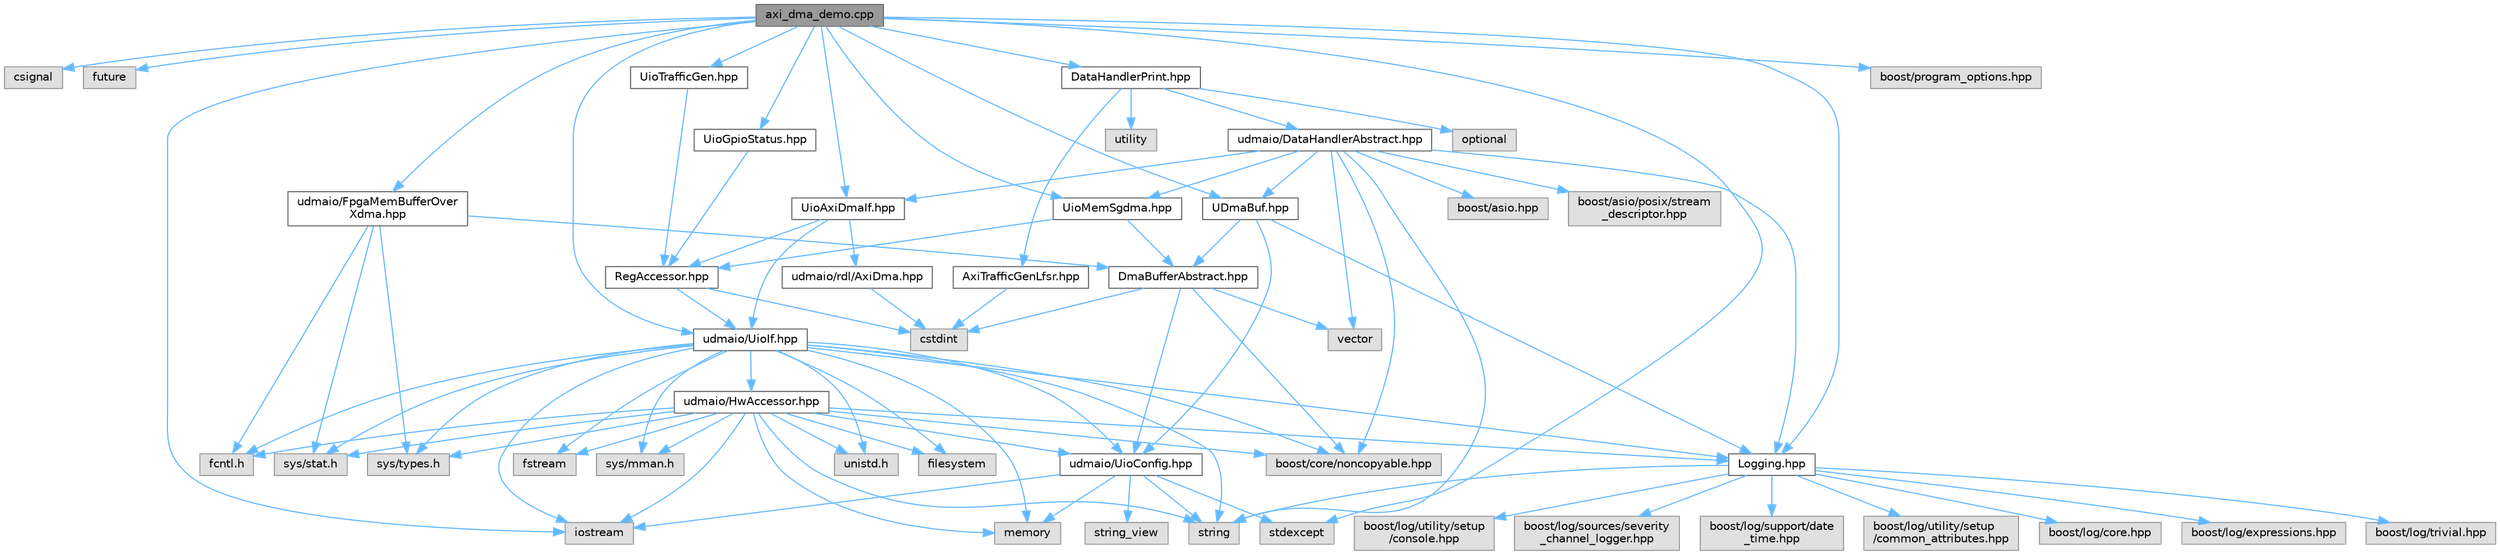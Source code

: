 digraph "axi_dma_demo.cpp"
{
 // INTERACTIVE_SVG=YES
 // LATEX_PDF_SIZE
  bgcolor="transparent";
  edge [fontname=Helvetica,fontsize=10,labelfontname=Helvetica,labelfontsize=10];
  node [fontname=Helvetica,fontsize=10,shape=box,height=0.2,width=0.4];
  Node1 [label="axi_dma_demo.cpp",height=0.2,width=0.4,color="gray40", fillcolor="grey60", style="filled", fontcolor="black",tooltip=" "];
  Node1 -> Node2 [color="steelblue1",style="solid"];
  Node2 [label="csignal",height=0.2,width=0.4,color="grey60", fillcolor="#E0E0E0", style="filled",tooltip=" "];
  Node1 -> Node3 [color="steelblue1",style="solid"];
  Node3 [label="future",height=0.2,width=0.4,color="grey60", fillcolor="#E0E0E0", style="filled",tooltip=" "];
  Node1 -> Node4 [color="steelblue1",style="solid"];
  Node4 [label="iostream",height=0.2,width=0.4,color="grey60", fillcolor="#E0E0E0", style="filled",tooltip=" "];
  Node1 -> Node5 [color="steelblue1",style="solid"];
  Node5 [label="stdexcept",height=0.2,width=0.4,color="grey60", fillcolor="#E0E0E0", style="filled",tooltip=" "];
  Node1 -> Node6 [color="steelblue1",style="solid"];
  Node6 [label="DataHandlerPrint.hpp",height=0.2,width=0.4,color="grey40", fillcolor="white", style="filled",URL="$_data_handler_print_8hpp.html",tooltip=" "];
  Node6 -> Node7 [color="steelblue1",style="solid"];
  Node7 [label="optional",height=0.2,width=0.4,color="grey60", fillcolor="#E0E0E0", style="filled",tooltip=" "];
  Node6 -> Node8 [color="steelblue1",style="solid"];
  Node8 [label="utility",height=0.2,width=0.4,color="grey60", fillcolor="#E0E0E0", style="filled",tooltip=" "];
  Node6 -> Node9 [color="steelblue1",style="solid"];
  Node9 [label="AxiTrafficGenLfsr.hpp",height=0.2,width=0.4,color="grey40", fillcolor="white", style="filled",URL="$_axi_traffic_gen_lfsr_8hpp.html",tooltip=" "];
  Node9 -> Node10 [color="steelblue1",style="solid"];
  Node10 [label="cstdint",height=0.2,width=0.4,color="grey60", fillcolor="#E0E0E0", style="filled",tooltip=" "];
  Node6 -> Node11 [color="steelblue1",style="solid"];
  Node11 [label="udmaio/DataHandlerAbstract.hpp",height=0.2,width=0.4,color="grey40", fillcolor="white", style="filled",URL="$_data_handler_abstract_8hpp.html",tooltip=" "];
  Node11 -> Node12 [color="steelblue1",style="solid"];
  Node12 [label="string",height=0.2,width=0.4,color="grey60", fillcolor="#E0E0E0", style="filled",tooltip=" "];
  Node11 -> Node13 [color="steelblue1",style="solid"];
  Node13 [label="vector",height=0.2,width=0.4,color="grey60", fillcolor="#E0E0E0", style="filled",tooltip=" "];
  Node11 -> Node14 [color="steelblue1",style="solid"];
  Node14 [label="boost/asio.hpp",height=0.2,width=0.4,color="grey60", fillcolor="#E0E0E0", style="filled",tooltip=" "];
  Node11 -> Node15 [color="steelblue1",style="solid"];
  Node15 [label="boost/core/noncopyable.hpp",height=0.2,width=0.4,color="grey60", fillcolor="#E0E0E0", style="filled",tooltip=" "];
  Node11 -> Node16 [color="steelblue1",style="solid"];
  Node16 [label="Logging.hpp",height=0.2,width=0.4,color="grey40", fillcolor="white", style="filled",URL="$_logging_8hpp.html",tooltip=" "];
  Node16 -> Node12 [color="steelblue1",style="solid"];
  Node16 -> Node17 [color="steelblue1",style="solid"];
  Node17 [label="boost/log/core.hpp",height=0.2,width=0.4,color="grey60", fillcolor="#E0E0E0", style="filled",tooltip=" "];
  Node16 -> Node18 [color="steelblue1",style="solid"];
  Node18 [label="boost/log/expressions.hpp",height=0.2,width=0.4,color="grey60", fillcolor="#E0E0E0", style="filled",tooltip=" "];
  Node16 -> Node19 [color="steelblue1",style="solid"];
  Node19 [label="boost/log/trivial.hpp",height=0.2,width=0.4,color="grey60", fillcolor="#E0E0E0", style="filled",tooltip=" "];
  Node16 -> Node20 [color="steelblue1",style="solid"];
  Node20 [label="boost/log/utility/setup\l/console.hpp",height=0.2,width=0.4,color="grey60", fillcolor="#E0E0E0", style="filled",tooltip=" "];
  Node16 -> Node21 [color="steelblue1",style="solid"];
  Node21 [label="boost/log/sources/severity\l_channel_logger.hpp",height=0.2,width=0.4,color="grey60", fillcolor="#E0E0E0", style="filled",tooltip=" "];
  Node16 -> Node22 [color="steelblue1",style="solid"];
  Node22 [label="boost/log/support/date\l_time.hpp",height=0.2,width=0.4,color="grey60", fillcolor="#E0E0E0", style="filled",tooltip=" "];
  Node16 -> Node23 [color="steelblue1",style="solid"];
  Node23 [label="boost/log/utility/setup\l/common_attributes.hpp",height=0.2,width=0.4,color="grey60", fillcolor="#E0E0E0", style="filled",tooltip=" "];
  Node11 -> Node24 [color="steelblue1",style="solid"];
  Node24 [label="UDmaBuf.hpp",height=0.2,width=0.4,color="grey40", fillcolor="white", style="filled",URL="$_u_dma_buf_8hpp.html",tooltip=" "];
  Node24 -> Node25 [color="steelblue1",style="solid"];
  Node25 [label="DmaBufferAbstract.hpp",height=0.2,width=0.4,color="grey40", fillcolor="white", style="filled",URL="$_dma_buffer_abstract_8hpp.html",tooltip=" "];
  Node25 -> Node10 [color="steelblue1",style="solid"];
  Node25 -> Node13 [color="steelblue1",style="solid"];
  Node25 -> Node15 [color="steelblue1",style="solid"];
  Node25 -> Node26 [color="steelblue1",style="solid"];
  Node26 [label="udmaio/UioConfig.hpp",height=0.2,width=0.4,color="grey40", fillcolor="white", style="filled",URL="$_uio_config_8hpp.html",tooltip=" "];
  Node26 -> Node4 [color="steelblue1",style="solid"];
  Node26 -> Node27 [color="steelblue1",style="solid"];
  Node27 [label="memory",height=0.2,width=0.4,color="grey60", fillcolor="#E0E0E0", style="filled",tooltip=" "];
  Node26 -> Node5 [color="steelblue1",style="solid"];
  Node26 -> Node12 [color="steelblue1",style="solid"];
  Node26 -> Node28 [color="steelblue1",style="solid"];
  Node28 [label="string_view",height=0.2,width=0.4,color="grey60", fillcolor="#E0E0E0", style="filled",tooltip=" "];
  Node24 -> Node16 [color="steelblue1",style="solid"];
  Node24 -> Node26 [color="steelblue1",style="solid"];
  Node11 -> Node29 [color="steelblue1",style="solid"];
  Node29 [label="UioAxiDmaIf.hpp",height=0.2,width=0.4,color="grey40", fillcolor="white", style="filled",URL="$_uio_axi_dma_if_8hpp.html",tooltip=" "];
  Node29 -> Node30 [color="steelblue1",style="solid"];
  Node30 [label="RegAccessor.hpp",height=0.2,width=0.4,color="grey40", fillcolor="white", style="filled",URL="$_reg_accessor_8hpp.html",tooltip=" "];
  Node30 -> Node10 [color="steelblue1",style="solid"];
  Node30 -> Node31 [color="steelblue1",style="solid"];
  Node31 [label="udmaio/UioIf.hpp",height=0.2,width=0.4,color="grey40", fillcolor="white", style="filled",URL="$_uio_if_8hpp.html",tooltip=" "];
  Node31 -> Node32 [color="steelblue1",style="solid"];
  Node32 [label="filesystem",height=0.2,width=0.4,color="grey60", fillcolor="#E0E0E0", style="filled",tooltip=" "];
  Node31 -> Node33 [color="steelblue1",style="solid"];
  Node33 [label="fstream",height=0.2,width=0.4,color="grey60", fillcolor="#E0E0E0", style="filled",tooltip=" "];
  Node31 -> Node4 [color="steelblue1",style="solid"];
  Node31 -> Node27 [color="steelblue1",style="solid"];
  Node31 -> Node12 [color="steelblue1",style="solid"];
  Node31 -> Node15 [color="steelblue1",style="solid"];
  Node31 -> Node34 [color="steelblue1",style="solid"];
  Node34 [label="fcntl.h",height=0.2,width=0.4,color="grey60", fillcolor="#E0E0E0", style="filled",tooltip=" "];
  Node31 -> Node35 [color="steelblue1",style="solid"];
  Node35 [label="sys/mman.h",height=0.2,width=0.4,color="grey60", fillcolor="#E0E0E0", style="filled",tooltip=" "];
  Node31 -> Node36 [color="steelblue1",style="solid"];
  Node36 [label="sys/stat.h",height=0.2,width=0.4,color="grey60", fillcolor="#E0E0E0", style="filled",tooltip=" "];
  Node31 -> Node37 [color="steelblue1",style="solid"];
  Node37 [label="sys/types.h",height=0.2,width=0.4,color="grey60", fillcolor="#E0E0E0", style="filled",tooltip=" "];
  Node31 -> Node38 [color="steelblue1",style="solid"];
  Node38 [label="unistd.h",height=0.2,width=0.4,color="grey60", fillcolor="#E0E0E0", style="filled",tooltip=" "];
  Node31 -> Node39 [color="steelblue1",style="solid"];
  Node39 [label="udmaio/HwAccessor.hpp",height=0.2,width=0.4,color="grey40", fillcolor="white", style="filled",URL="$_hw_accessor_8hpp.html",tooltip=" "];
  Node39 -> Node32 [color="steelblue1",style="solid"];
  Node39 -> Node33 [color="steelblue1",style="solid"];
  Node39 -> Node4 [color="steelblue1",style="solid"];
  Node39 -> Node27 [color="steelblue1",style="solid"];
  Node39 -> Node12 [color="steelblue1",style="solid"];
  Node39 -> Node15 [color="steelblue1",style="solid"];
  Node39 -> Node34 [color="steelblue1",style="solid"];
  Node39 -> Node35 [color="steelblue1",style="solid"];
  Node39 -> Node36 [color="steelblue1",style="solid"];
  Node39 -> Node37 [color="steelblue1",style="solid"];
  Node39 -> Node38 [color="steelblue1",style="solid"];
  Node39 -> Node16 [color="steelblue1",style="solid"];
  Node39 -> Node26 [color="steelblue1",style="solid"];
  Node31 -> Node16 [color="steelblue1",style="solid"];
  Node31 -> Node26 [color="steelblue1",style="solid"];
  Node29 -> Node31 [color="steelblue1",style="solid"];
  Node29 -> Node40 [color="steelblue1",style="solid"];
  Node40 [label="udmaio/rdl/AxiDma.hpp",height=0.2,width=0.4,color="grey40", fillcolor="white", style="filled",URL="$_axi_dma_8hpp.html",tooltip=" "];
  Node40 -> Node10 [color="steelblue1",style="solid"];
  Node11 -> Node41 [color="steelblue1",style="solid"];
  Node41 [label="UioMemSgdma.hpp",height=0.2,width=0.4,color="grey40", fillcolor="white", style="filled",URL="$_uio_mem_sgdma_8hpp.html",tooltip=" "];
  Node41 -> Node25 [color="steelblue1",style="solid"];
  Node41 -> Node30 [color="steelblue1",style="solid"];
  Node11 -> Node42 [color="steelblue1",style="solid"];
  Node42 [label="boost/asio/posix/stream\l_descriptor.hpp",height=0.2,width=0.4,color="grey60", fillcolor="#E0E0E0", style="filled",tooltip=" "];
  Node1 -> Node43 [color="steelblue1",style="solid"];
  Node43 [label="UioGpioStatus.hpp",height=0.2,width=0.4,color="grey40", fillcolor="white", style="filled",URL="$_uio_gpio_status_8hpp.html",tooltip=" "];
  Node43 -> Node30 [color="steelblue1",style="solid"];
  Node1 -> Node44 [color="steelblue1",style="solid"];
  Node44 [label="UioTrafficGen.hpp",height=0.2,width=0.4,color="grey40", fillcolor="white", style="filled",URL="$_uio_traffic_gen_8hpp.html",tooltip=" "];
  Node44 -> Node30 [color="steelblue1",style="solid"];
  Node1 -> Node45 [color="steelblue1",style="solid"];
  Node45 [label="udmaio/FpgaMemBufferOver\lXdma.hpp",height=0.2,width=0.4,color="grey40", fillcolor="white", style="filled",URL="$_fpga_mem_buffer_over_xdma_8hpp.html",tooltip=" "];
  Node45 -> Node34 [color="steelblue1",style="solid"];
  Node45 -> Node36 [color="steelblue1",style="solid"];
  Node45 -> Node37 [color="steelblue1",style="solid"];
  Node45 -> Node25 [color="steelblue1",style="solid"];
  Node1 -> Node16 [color="steelblue1",style="solid"];
  Node1 -> Node24 [color="steelblue1",style="solid"];
  Node1 -> Node29 [color="steelblue1",style="solid"];
  Node1 -> Node31 [color="steelblue1",style="solid"];
  Node1 -> Node41 [color="steelblue1",style="solid"];
  Node1 -> Node46 [color="steelblue1",style="solid"];
  Node46 [label="boost/program_options.hpp",height=0.2,width=0.4,color="grey60", fillcolor="#E0E0E0", style="filled",tooltip=" "];
}

